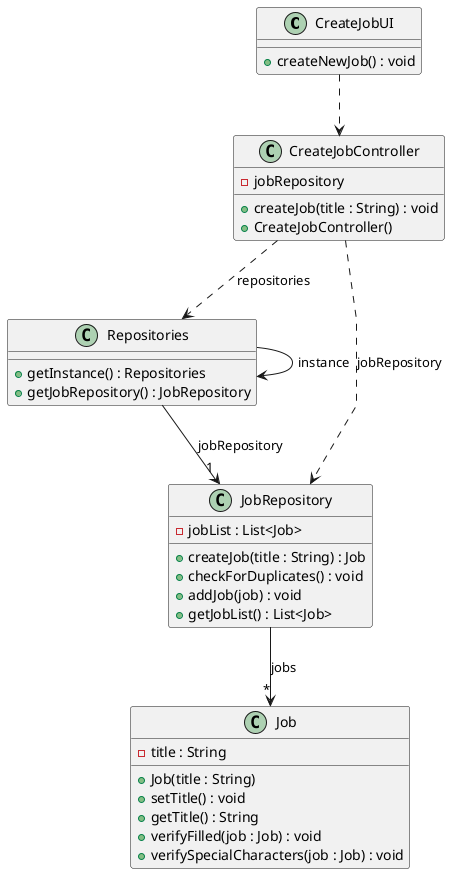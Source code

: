 @startuml
skinparam packageStyle rectangle
skinparam shadowing false
skinparam linetype polyline

'left to right direction

class CreateJobUI {
    +createNewJob() : void
}

class CreateJobController {
-jobRepository
    +createJob(title : String) : void
    +CreateJobController()
    '+getJobRepository() : JobRepository
}

class Repositories {
    +getInstance() : Repositories
    +getJobRepository() : JobRepository
}

class JobRepository {
-jobList : List<Job>
    +createJob(title : String) : Job
    +checkForDuplicates() : void
    +addJob(job) : void
    +getJobList() : List<Job>
}

class Job {
    - title : String
    + Job(title : String)
    + setTitle() : void
    + getTitle() : String
    +verifyFilled(job : Job) : void
    +verifySpecialCharacters(job : Job) : void
}

CreateJobUI ..> CreateJobController
Repositories --> "1" JobRepository : jobRepository
Repositories --> Repositories : instance
JobRepository --> "*" Job : jobs
CreateJobController ..> Repositories : repositories
CreateJobController ..> JobRepository : jobRepository

@enduml
